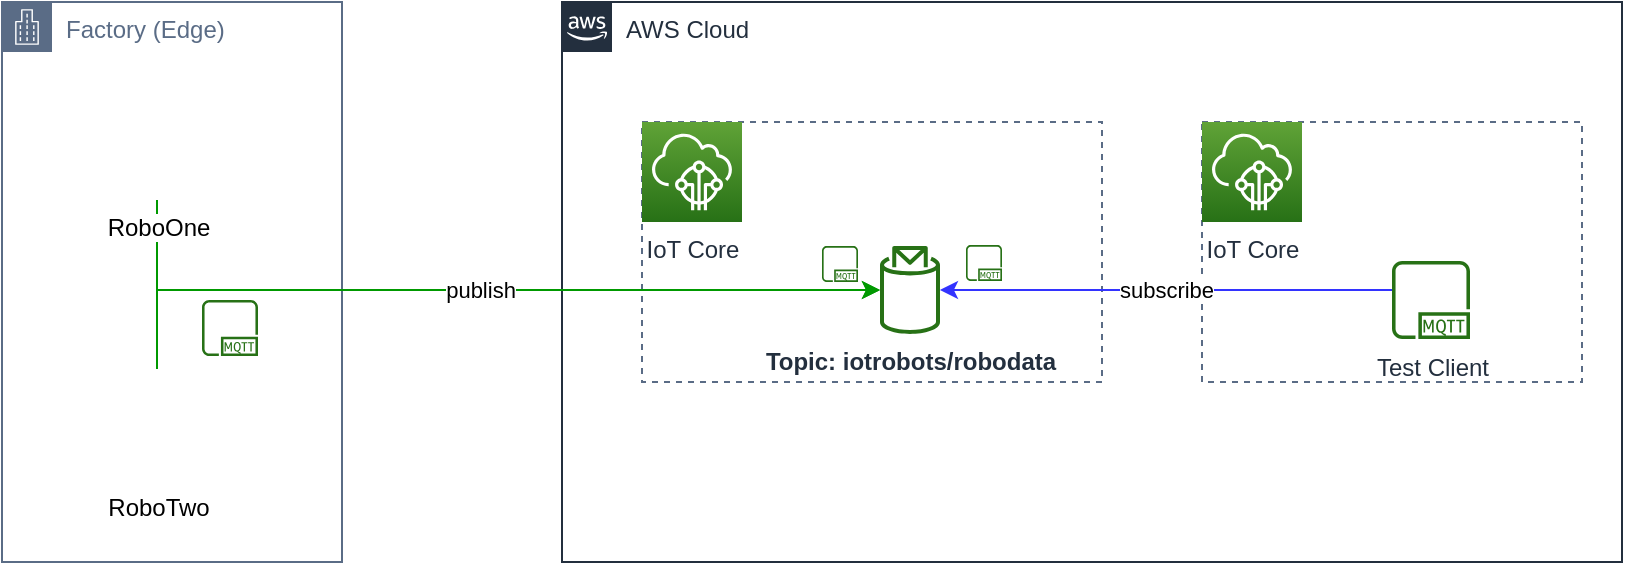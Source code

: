 <mxfile version="10.8.4" type="github"><diagram id="n7wUHVqZB6n_jOx3u9Rs" name="Page-1"><mxGraphModel dx="998" dy="466" grid="1" gridSize="10" guides="1" tooltips="1" connect="1" arrows="1" fold="1" page="1" pageScale="1" pageWidth="1169" pageHeight="826" math="0" shadow="0"><root><mxCell id="0"/><mxCell id="1" parent="0"/><mxCell id="ok477nHGYcBV9sypQpnh-1" value="AWS Cloud" style="points=[[0,0],[0.25,0],[0.5,0],[0.75,0],[1,0],[1,0.25],[1,0.5],[1,0.75],[1,1],[0.75,1],[0.5,1],[0.25,1],[0,1],[0,0.75],[0,0.5],[0,0.25]];outlineConnect=0;gradientColor=none;html=1;whiteSpace=wrap;fontSize=12;fontStyle=0;shape=mxgraph.aws4.group;grIcon=mxgraph.aws4.group_aws_cloud_alt;strokeColor=#232F3E;fillColor=none;verticalAlign=top;align=left;spacingLeft=30;fontColor=#232F3E;dashed=0;" vertex="1" parent="1"><mxGeometry x="320" y="80" width="530" height="280" as="geometry"/></mxCell><mxCell id="ok477nHGYcBV9sypQpnh-3" value="Factory (Edge)" style="points=[[0,0],[0.25,0],[0.5,0],[0.75,0],[1,0],[1,0.25],[1,0.5],[1,0.75],[1,1],[0.75,1],[0.5,1],[0.25,1],[0,1],[0,0.75],[0,0.5],[0,0.25]];outlineConnect=0;gradientColor=none;html=1;whiteSpace=wrap;fontSize=12;fontStyle=0;shape=mxgraph.aws4.group;grIcon=mxgraph.aws4.group_corporate_data_center;strokeColor=#5A6C86;fillColor=none;verticalAlign=top;align=left;spacingLeft=30;fontColor=#5A6C86;dashed=0;" vertex="1" parent="1"><mxGeometry x="40" y="80" width="170" height="280" as="geometry"/></mxCell><mxCell id="ok477nHGYcBV9sypQpnh-4" value="" style="fillColor=none;strokeColor=#5A6C86;dashed=1;verticalAlign=top;fontStyle=0;fontColor=#5A6C86;" vertex="1" parent="1"><mxGeometry x="360" y="140" width="230" height="130" as="geometry"/></mxCell><mxCell id="ok477nHGYcBV9sypQpnh-5" value="" style="fillColor=none;strokeColor=#5A6C86;dashed=1;verticalAlign=top;fontStyle=0;fontColor=#5A6C86;" vertex="1" parent="1"><mxGeometry x="640" y="140" width="190" height="130" as="geometry"/></mxCell><mxCell id="ok477nHGYcBV9sypQpnh-6" value="IoT Core" style="outlineConnect=0;fontColor=#232F3E;gradientColor=#60A337;gradientDirection=north;fillColor=#277116;strokeColor=#ffffff;dashed=0;verticalLabelPosition=bottom;verticalAlign=top;align=center;html=1;fontSize=12;fontStyle=0;aspect=fixed;shape=mxgraph.aws4.resourceIcon;resIcon=mxgraph.aws4.iot_core;" vertex="1" parent="1"><mxGeometry x="360" y="140" width="50" height="50" as="geometry"/></mxCell><mxCell id="ok477nHGYcBV9sypQpnh-7" value="IoT Core" style="outlineConnect=0;fontColor=#232F3E;gradientColor=#60A337;gradientDirection=north;fillColor=#277116;strokeColor=#ffffff;dashed=0;verticalLabelPosition=bottom;verticalAlign=top;align=center;html=1;fontSize=12;fontStyle=0;aspect=fixed;shape=mxgraph.aws4.resourceIcon;resIcon=mxgraph.aws4.iot_core;" vertex="1" parent="1"><mxGeometry x="640" y="140" width="50" height="50" as="geometry"/></mxCell><mxCell id="ok477nHGYcBV9sypQpnh-13" value="subscribe" style="edgeStyle=orthogonalEdgeStyle;rounded=0;orthogonalLoop=1;jettySize=auto;html=1;strokeColor=#3333FF;" edge="1" parent="1"><mxGeometry relative="1" as="geometry"><mxPoint x="735.037" y="224" as="sourcePoint"/><mxPoint x="508.975" y="224" as="targetPoint"/><Array as="points"><mxPoint x="570" y="224"/><mxPoint x="570" y="224"/></Array></mxGeometry></mxCell><mxCell id="ok477nHGYcBV9sypQpnh-8" value="Test Client" style="outlineConnect=0;fontColor=#232F3E;gradientColor=none;fillColor=#277116;strokeColor=none;dashed=0;verticalLabelPosition=bottom;verticalAlign=top;align=center;html=1;fontSize=12;fontStyle=0;aspect=fixed;pointerEvents=1;shape=mxgraph.aws4.mqtt_protocol;" vertex="1" parent="1"><mxGeometry x="735" y="209.5" width="39" height="39" as="geometry"/></mxCell><mxCell id="ok477nHGYcBV9sypQpnh-9" value="&lt;b&gt;Topic: iotrobots/robodata&lt;/b&gt;" style="outlineConnect=0;fontColor=#232F3E;gradientColor=none;fillColor=#277116;strokeColor=none;dashed=0;verticalLabelPosition=bottom;verticalAlign=top;align=center;html=1;fontSize=12;fontStyle=0;aspect=fixed;pointerEvents=1;shape=mxgraph.aws4.topic_2;" vertex="1" parent="1"><mxGeometry x="479" y="202" width="30" height="44" as="geometry"/></mxCell><mxCell id="ok477nHGYcBV9sypQpnh-16" style="edgeStyle=orthogonalEdgeStyle;rounded=0;orthogonalLoop=1;jettySize=auto;html=1;strokeColor=#009900;" edge="1" parent="1" source="ok477nHGYcBV9sypQpnh-14" target="ok477nHGYcBV9sypQpnh-9"><mxGeometry relative="1" as="geometry"><Array as="points"><mxPoint x="118" y="224"/></Array></mxGeometry></mxCell><mxCell id="ok477nHGYcBV9sypQpnh-14" value="RoboOne" style="shape=image;html=1;verticalAlign=top;verticalLabelPosition=bottom;labelBackgroundColor=#ffffff;imageAspect=0;aspect=fixed;image=https://cdn0.iconfinder.com/data/icons/famous-character-vol-1-colored/48/JD-41-128.png" vertex="1" parent="1"><mxGeometry x="90" y="124" width="55" height="55" as="geometry"/></mxCell><mxCell id="ok477nHGYcBV9sypQpnh-17" value="publish" style="edgeStyle=orthogonalEdgeStyle;rounded=0;orthogonalLoop=1;jettySize=auto;html=1;strokeColor=#009900;" edge="1" parent="1" source="ok477nHGYcBV9sypQpnh-15" target="ok477nHGYcBV9sypQpnh-9"><mxGeometry relative="1" as="geometry"><Array as="points"><mxPoint x="118" y="224"/></Array></mxGeometry></mxCell><mxCell id="ok477nHGYcBV9sypQpnh-15" value="RoboTwo" style="shape=image;html=1;verticalAlign=top;verticalLabelPosition=bottom;labelBackgroundColor=#ffffff;imageAspect=0;aspect=fixed;image=https://cdn0.iconfinder.com/data/icons/famous-character-vol-1-colored/48/JD-41-128.png" vertex="1" parent="1"><mxGeometry x="90" y="263.5" width="55" height="55" as="geometry"/></mxCell><mxCell id="ok477nHGYcBV9sypQpnh-18" value="" style="outlineConnect=0;fontColor=#232F3E;gradientColor=none;fillColor=#277116;strokeColor=none;dashed=0;verticalLabelPosition=bottom;verticalAlign=top;align=center;html=1;fontSize=12;fontStyle=0;aspect=fixed;pointerEvents=1;shape=mxgraph.aws4.mqtt_protocol;" vertex="1" parent="1"><mxGeometry x="140" y="229" width="28" height="28" as="geometry"/></mxCell><mxCell id="ok477nHGYcBV9sypQpnh-19" value="" style="outlineConnect=0;fontColor=#232F3E;gradientColor=none;fillColor=#277116;strokeColor=none;dashed=0;verticalLabelPosition=bottom;verticalAlign=top;align=center;html=1;fontSize=12;fontStyle=0;aspect=fixed;pointerEvents=1;shape=mxgraph.aws4.mqtt_protocol;" vertex="1" parent="1"><mxGeometry x="450" y="202" width="18" height="18" as="geometry"/></mxCell><mxCell id="ok477nHGYcBV9sypQpnh-21" value="" style="outlineConnect=0;fontColor=#232F3E;gradientColor=none;fillColor=#277116;strokeColor=none;dashed=0;verticalLabelPosition=bottom;verticalAlign=top;align=center;html=1;fontSize=12;fontStyle=0;aspect=fixed;pointerEvents=1;shape=mxgraph.aws4.mqtt_protocol;" vertex="1" parent="1"><mxGeometry x="522" y="201.5" width="18" height="18" as="geometry"/></mxCell></root></mxGraphModel></diagram></mxfile>